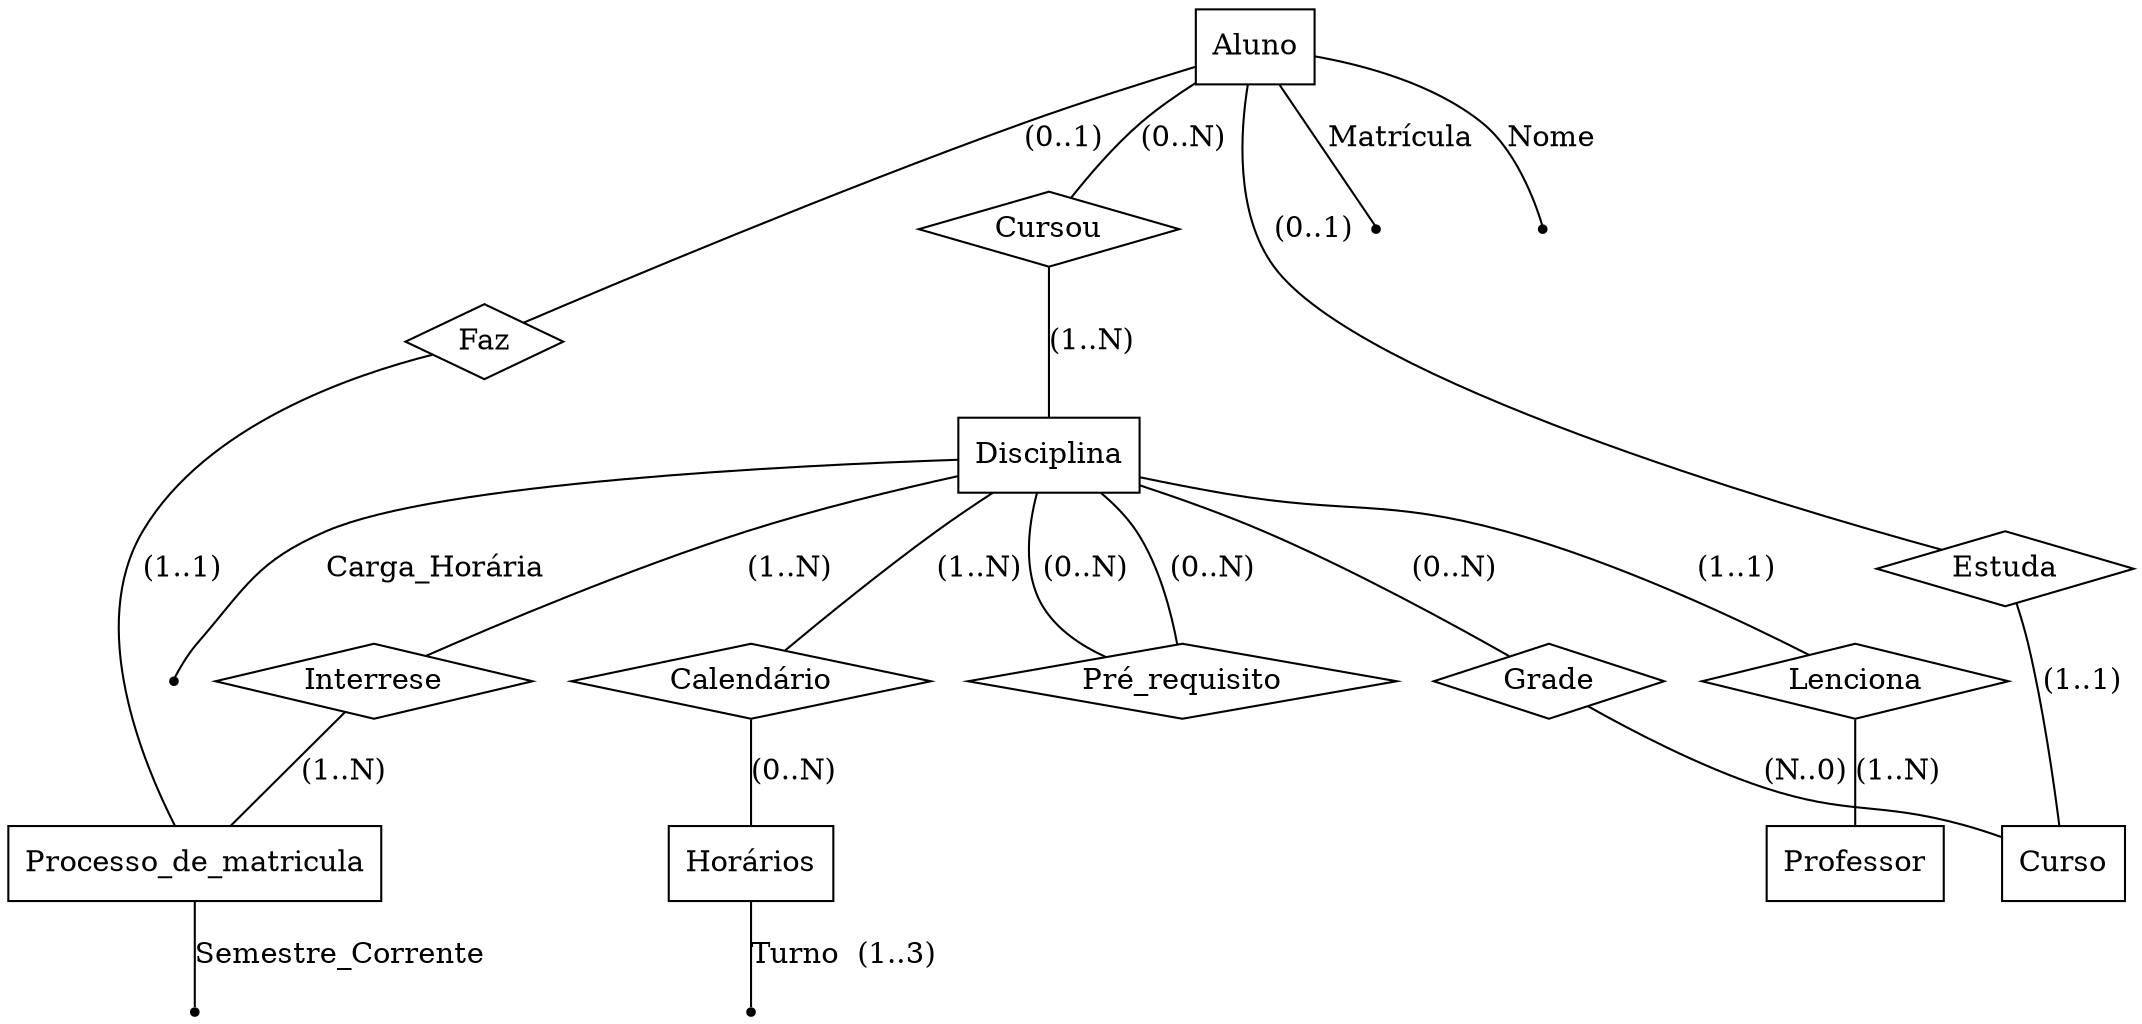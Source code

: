 graph diagramER{

//Entidades
Aluno[shape=record]
Processo_de_matricula[shape=record]
Disciplina[shape=record]
Horários[shape=record]
Curso[shape=record]
Professor[shape=record]

//Relacionamentos
Cursou[shape=diamond]
Faz[shape=diamond]
Interrese[shape=diamond]
Calendário[shape=diamond]
Grade[shape=diamond]
Lenciona[shape=diamond]
Estuda[shape=diamond]
Pré_requisito[shape=diamond]

//Atributos
Matrícula[shape=point]
Nome[shape=point]
Carga_Horária[shape=point]
Semestre_Corrente[shape=point]
Turno[shape=point]

// Ligações
Disciplina--Interrese[label="(1..N)"]
Interrese--Processo_de_matricula[label="(1..N)"]
Disciplina--Pré_requisito[label="(0..N)"]
Pré_requisito--Disciplina[label="(0..N)"]
Aluno--Matrícula [label="Matrícula"]
Disciplina--Carga_Horária[label="Carga_Horária"]
Aluno--Nome[label="Nome"]
Processo_de_matricula--Semestre_Corrente[label="Semestre_Corrente"]
Horários--Turno[label="Turno  (1..3)"]
Aluno--Cursou [label="(0..N)"]
Cursou--Disciplina [label="(1..N)"]
Aluno--Estuda[label="(0..1)"]
Estuda--Curso[label="(1..1)"]
Aluno--Faz[label="(0..1)"]
Faz--Processo_de_matricula[label="(1..1)"]
Disciplina--Lenciona[label="(1..1)"]
Lenciona--Professor[label="(1..N)"]
Disciplina--Calendário[label="(1..N)"]
Calendário--Horários[label="(0..N)"]
Disciplina--Grade [label="(0..N)"]
Grade--Curso [label="(N..0)"]
}
